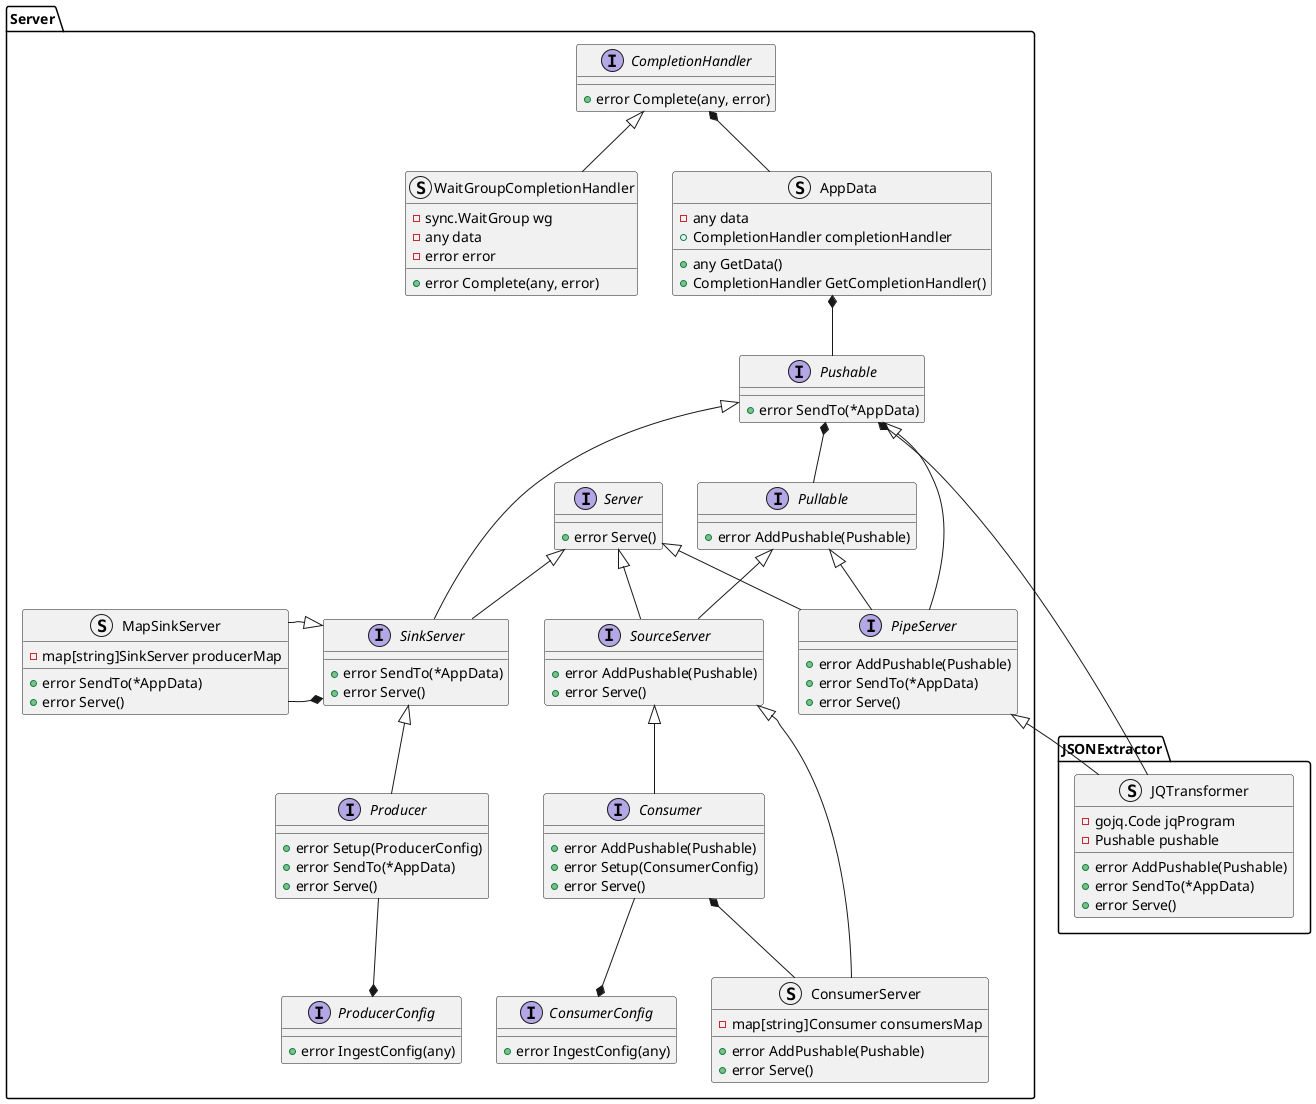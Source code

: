 @startuml
namespace JSONExtractor {
    struct JQTransformer {
        -gojq.Code jqProgram
        -Pushable pushable
        +error AddPushable(Pushable)
        +error SendTo(*AppData)
        +error Serve()
    }
}
namespace Server {
    interface CompletionHandler {
        +error Complete(any, error)
    }
    struct WaitGroupCompletionHandler {
        -sync.WaitGroup wg
        -any data
        -error error
        +error Complete(any, error)
    }
    struct AppData {
        -any data
        +CompletionHandler completionHandler
        +any GetData()
        +CompletionHandler GetCompletionHandler()
    }
    interface Server {
        +error Serve()
    }
    interface Pullable {
        +error AddPushable(Pushable)
    }
    interface Pushable {
        +error SendTo(*AppData)
    }
    interface SourceServer {
        +error AddPushable(Pushable)
        +error Serve()
    }
    interface SinkServer {
        +error SendTo(*AppData)
        +error Serve()
    }
    interface PipeServer {
        +error AddPushable(Pushable)
        +error SendTo(*AppData)
        +error Serve()
    }
    interface Producer {
        +error Setup(ProducerConfig)
        +error SendTo(*AppData)
        +error Serve()
    }
    interface Consumer {
        +error AddPushable(Pushable)
        +error Setup(ConsumerConfig)
        +error Serve()
    }
    struct MapSinkServer {
        -map[string]SinkServer producerMap
        +error SendTo(*AppData)
        +error Serve()
    }
    struct ConsumerServer {
        -map[string]Consumer consumersMap
        +error AddPushable(Pushable)
        +error Serve()
    }
    interface ProducerConfig {
        +error IngestConfig(any)
    }
    interface ConsumerConfig {
        +error IngestConfig(any)
    }
}
Server.CompletionHandler <|-- Server.WaitGroupCompletionHandler
Server.CompletionHandler *-- Server.AppData
Server.AppData *-- Server.Pushable
Server.Server <|-- Server.SourceServer
Server.Pushable *-- Server.Pullable
Server.Pullable <|-- Server.SourceServer
Server.Server <|-- Server.SinkServer
Server.Pushable <|-- Server.SinkServer
Server.Pushable <|-- Server.PipeServer
Server.Pullable <|-- Server.PipeServer
Server.Server <|-- Server.PipeServer

Server.SinkServer <|-- Server.Producer
Server.SinkServer *-left- Server.MapSinkServer
Server.SinkServer <|-left- Server.MapSinkServer
Server.SourceServer <|-- Server.ConsumerServer
Server.Consumer *-- Server.ConsumerServer
Server.SourceServer <|-- Server.Consumer

Server.PipeServer <|-- JSONExtractor.JQTransformer
Server.Pushable *-- JSONExtractor.JQTransformer


Server.ConsumerConfig *-up- Server.Consumer
Server.ProducerConfig *-up- Server.Producer
@enduml